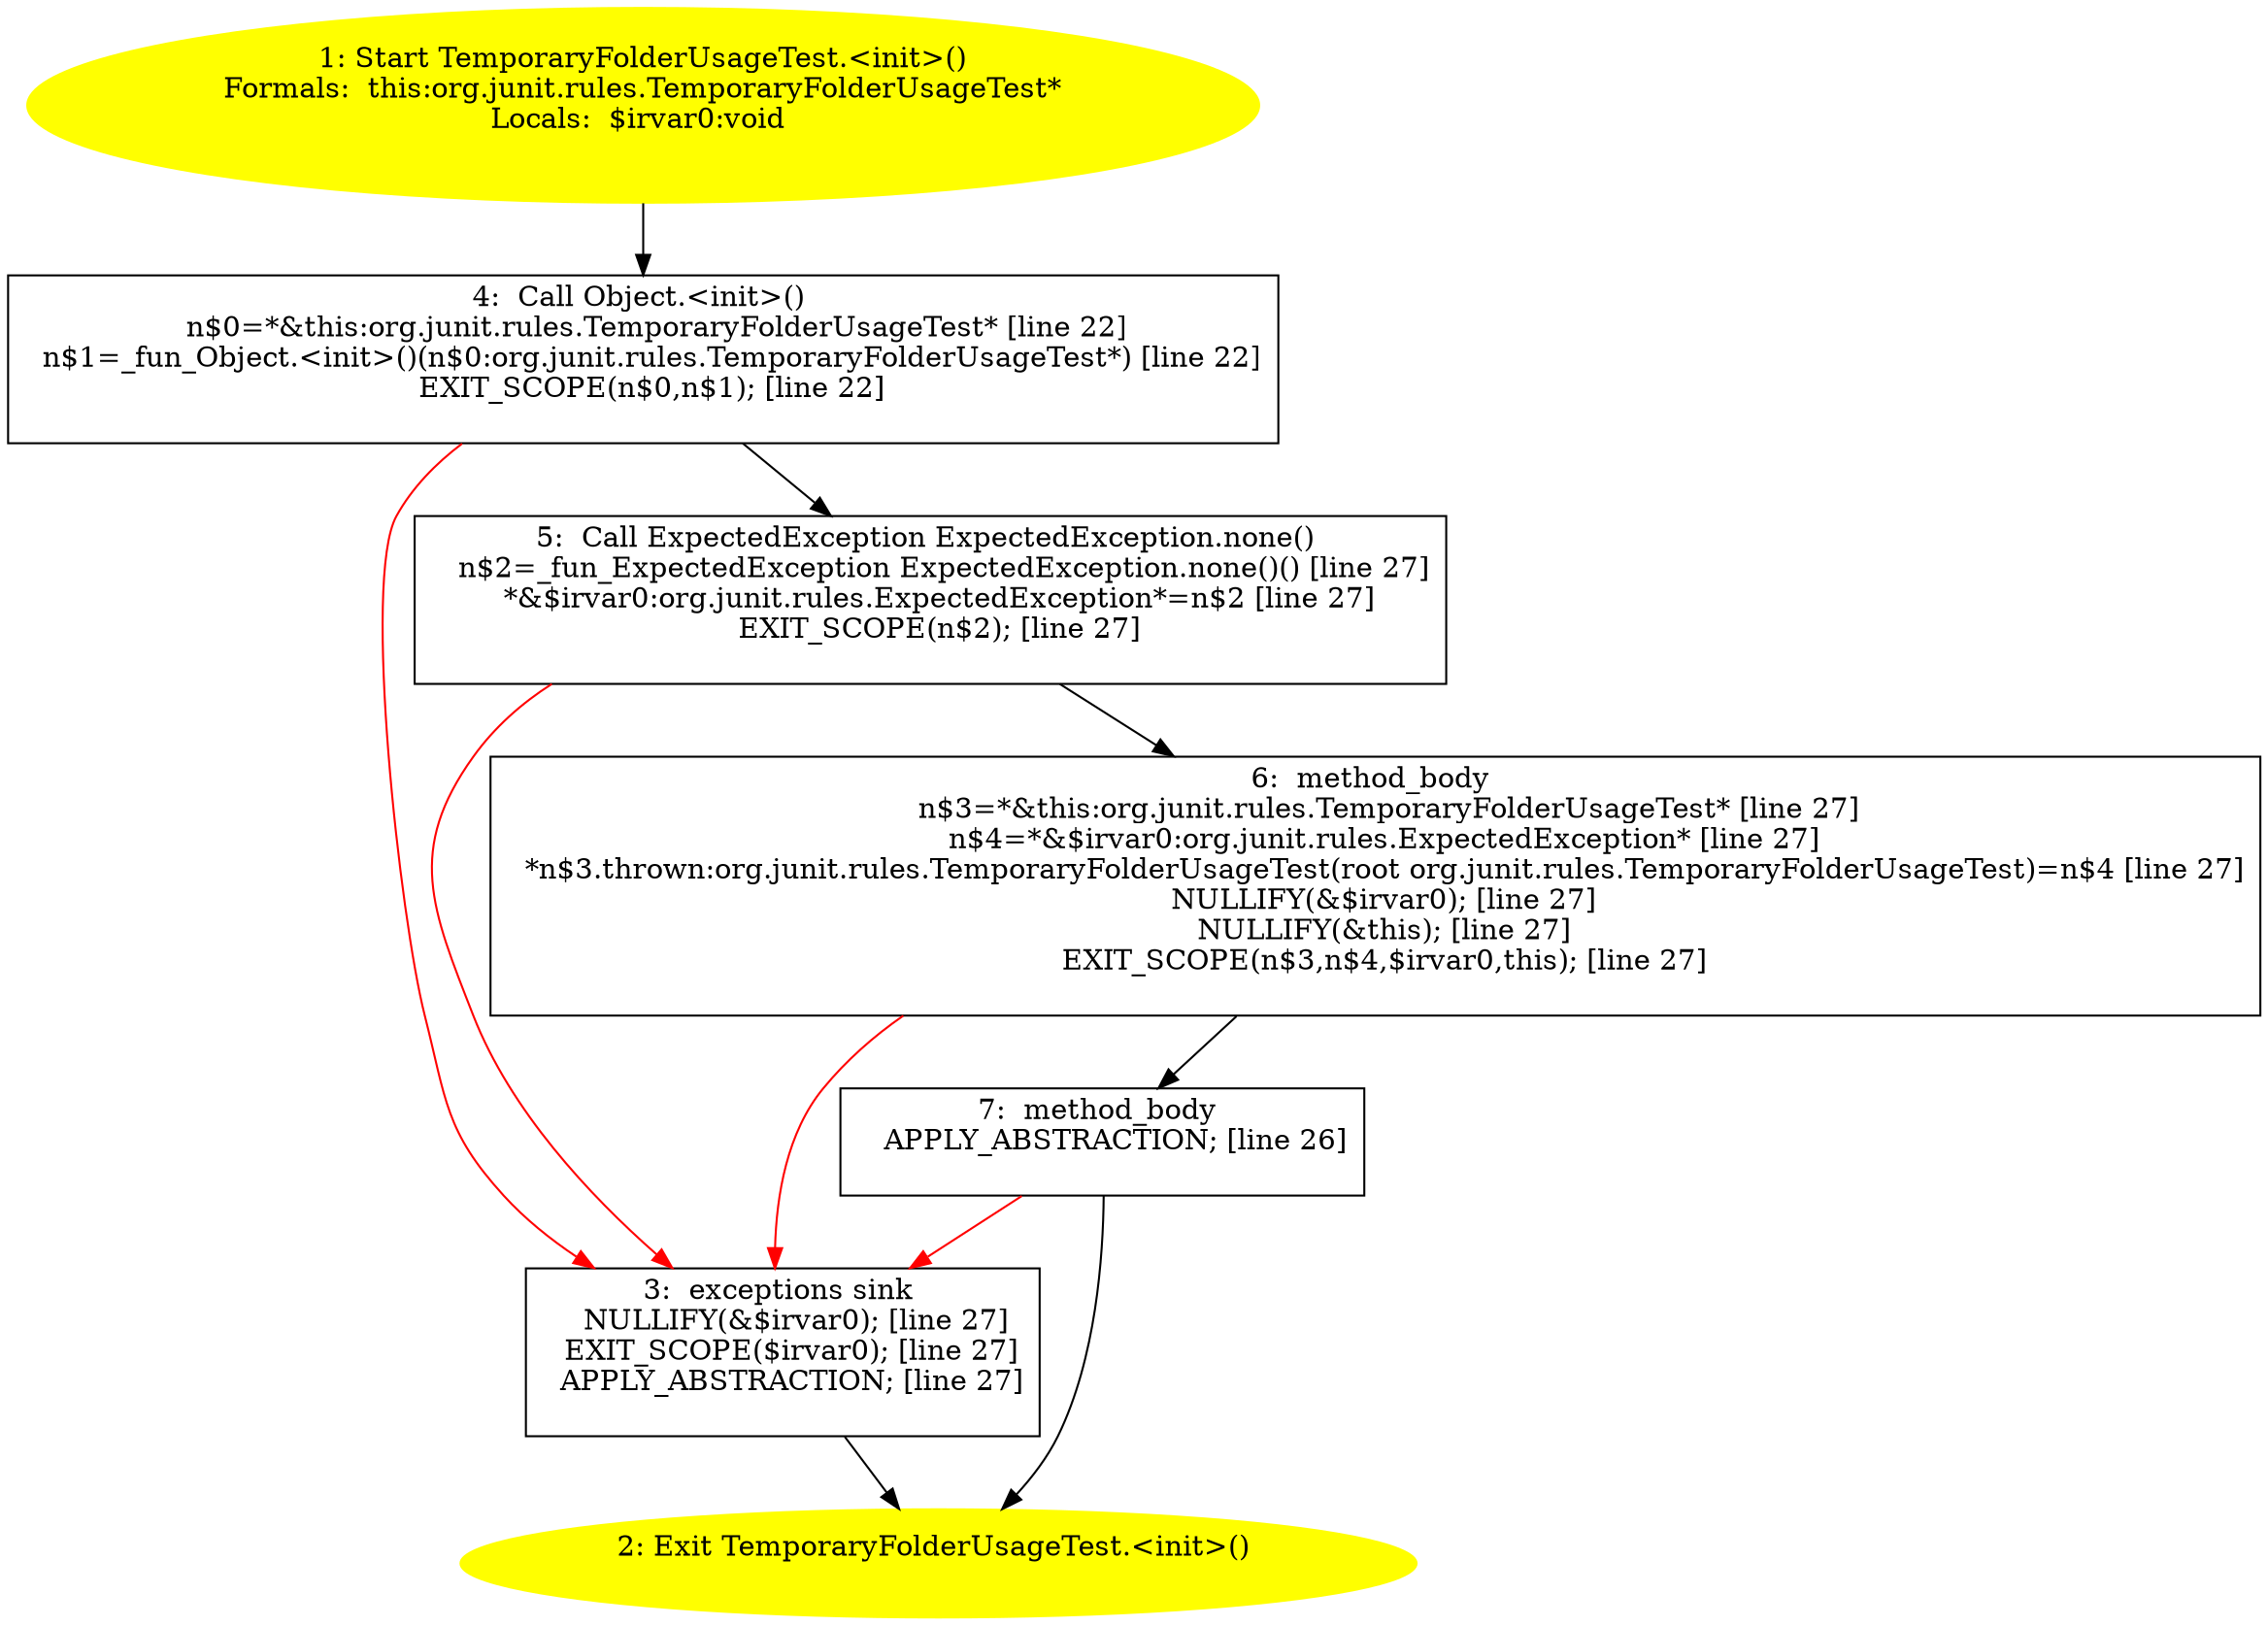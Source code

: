/* @generated */
digraph cfg {
"org.junit.rules.TemporaryFolderUsageTest.<init>().9dca5ac9abf226f5986bd1cfa0dfff01_1" [label="1: Start TemporaryFolderUsageTest.<init>()\nFormals:  this:org.junit.rules.TemporaryFolderUsageTest*\nLocals:  $irvar0:void \n  " color=yellow style=filled]
	

	 "org.junit.rules.TemporaryFolderUsageTest.<init>().9dca5ac9abf226f5986bd1cfa0dfff01_1" -> "org.junit.rules.TemporaryFolderUsageTest.<init>().9dca5ac9abf226f5986bd1cfa0dfff01_4" ;
"org.junit.rules.TemporaryFolderUsageTest.<init>().9dca5ac9abf226f5986bd1cfa0dfff01_2" [label="2: Exit TemporaryFolderUsageTest.<init>() \n  " color=yellow style=filled]
	

"org.junit.rules.TemporaryFolderUsageTest.<init>().9dca5ac9abf226f5986bd1cfa0dfff01_3" [label="3:  exceptions sink \n   NULLIFY(&$irvar0); [line 27]\n  EXIT_SCOPE($irvar0); [line 27]\n  APPLY_ABSTRACTION; [line 27]\n " shape="box"]
	

	 "org.junit.rules.TemporaryFolderUsageTest.<init>().9dca5ac9abf226f5986bd1cfa0dfff01_3" -> "org.junit.rules.TemporaryFolderUsageTest.<init>().9dca5ac9abf226f5986bd1cfa0dfff01_2" ;
"org.junit.rules.TemporaryFolderUsageTest.<init>().9dca5ac9abf226f5986bd1cfa0dfff01_4" [label="4:  Call Object.<init>() \n   n$0=*&this:org.junit.rules.TemporaryFolderUsageTest* [line 22]\n  n$1=_fun_Object.<init>()(n$0:org.junit.rules.TemporaryFolderUsageTest*) [line 22]\n  EXIT_SCOPE(n$0,n$1); [line 22]\n " shape="box"]
	

	 "org.junit.rules.TemporaryFolderUsageTest.<init>().9dca5ac9abf226f5986bd1cfa0dfff01_4" -> "org.junit.rules.TemporaryFolderUsageTest.<init>().9dca5ac9abf226f5986bd1cfa0dfff01_5" ;
	 "org.junit.rules.TemporaryFolderUsageTest.<init>().9dca5ac9abf226f5986bd1cfa0dfff01_4" -> "org.junit.rules.TemporaryFolderUsageTest.<init>().9dca5ac9abf226f5986bd1cfa0dfff01_3" [color="red" ];
"org.junit.rules.TemporaryFolderUsageTest.<init>().9dca5ac9abf226f5986bd1cfa0dfff01_5" [label="5:  Call ExpectedException ExpectedException.none() \n   n$2=_fun_ExpectedException ExpectedException.none()() [line 27]\n  *&$irvar0:org.junit.rules.ExpectedException*=n$2 [line 27]\n  EXIT_SCOPE(n$2); [line 27]\n " shape="box"]
	

	 "org.junit.rules.TemporaryFolderUsageTest.<init>().9dca5ac9abf226f5986bd1cfa0dfff01_5" -> "org.junit.rules.TemporaryFolderUsageTest.<init>().9dca5ac9abf226f5986bd1cfa0dfff01_6" ;
	 "org.junit.rules.TemporaryFolderUsageTest.<init>().9dca5ac9abf226f5986bd1cfa0dfff01_5" -> "org.junit.rules.TemporaryFolderUsageTest.<init>().9dca5ac9abf226f5986bd1cfa0dfff01_3" [color="red" ];
"org.junit.rules.TemporaryFolderUsageTest.<init>().9dca5ac9abf226f5986bd1cfa0dfff01_6" [label="6:  method_body \n   n$3=*&this:org.junit.rules.TemporaryFolderUsageTest* [line 27]\n  n$4=*&$irvar0:org.junit.rules.ExpectedException* [line 27]\n  *n$3.thrown:org.junit.rules.TemporaryFolderUsageTest(root org.junit.rules.TemporaryFolderUsageTest)=n$4 [line 27]\n  NULLIFY(&$irvar0); [line 27]\n  NULLIFY(&this); [line 27]\n  EXIT_SCOPE(n$3,n$4,$irvar0,this); [line 27]\n " shape="box"]
	

	 "org.junit.rules.TemporaryFolderUsageTest.<init>().9dca5ac9abf226f5986bd1cfa0dfff01_6" -> "org.junit.rules.TemporaryFolderUsageTest.<init>().9dca5ac9abf226f5986bd1cfa0dfff01_7" ;
	 "org.junit.rules.TemporaryFolderUsageTest.<init>().9dca5ac9abf226f5986bd1cfa0dfff01_6" -> "org.junit.rules.TemporaryFolderUsageTest.<init>().9dca5ac9abf226f5986bd1cfa0dfff01_3" [color="red" ];
"org.junit.rules.TemporaryFolderUsageTest.<init>().9dca5ac9abf226f5986bd1cfa0dfff01_7" [label="7:  method_body \n   APPLY_ABSTRACTION; [line 26]\n " shape="box"]
	

	 "org.junit.rules.TemporaryFolderUsageTest.<init>().9dca5ac9abf226f5986bd1cfa0dfff01_7" -> "org.junit.rules.TemporaryFolderUsageTest.<init>().9dca5ac9abf226f5986bd1cfa0dfff01_2" ;
	 "org.junit.rules.TemporaryFolderUsageTest.<init>().9dca5ac9abf226f5986bd1cfa0dfff01_7" -> "org.junit.rules.TemporaryFolderUsageTest.<init>().9dca5ac9abf226f5986bd1cfa0dfff01_3" [color="red" ];
}
